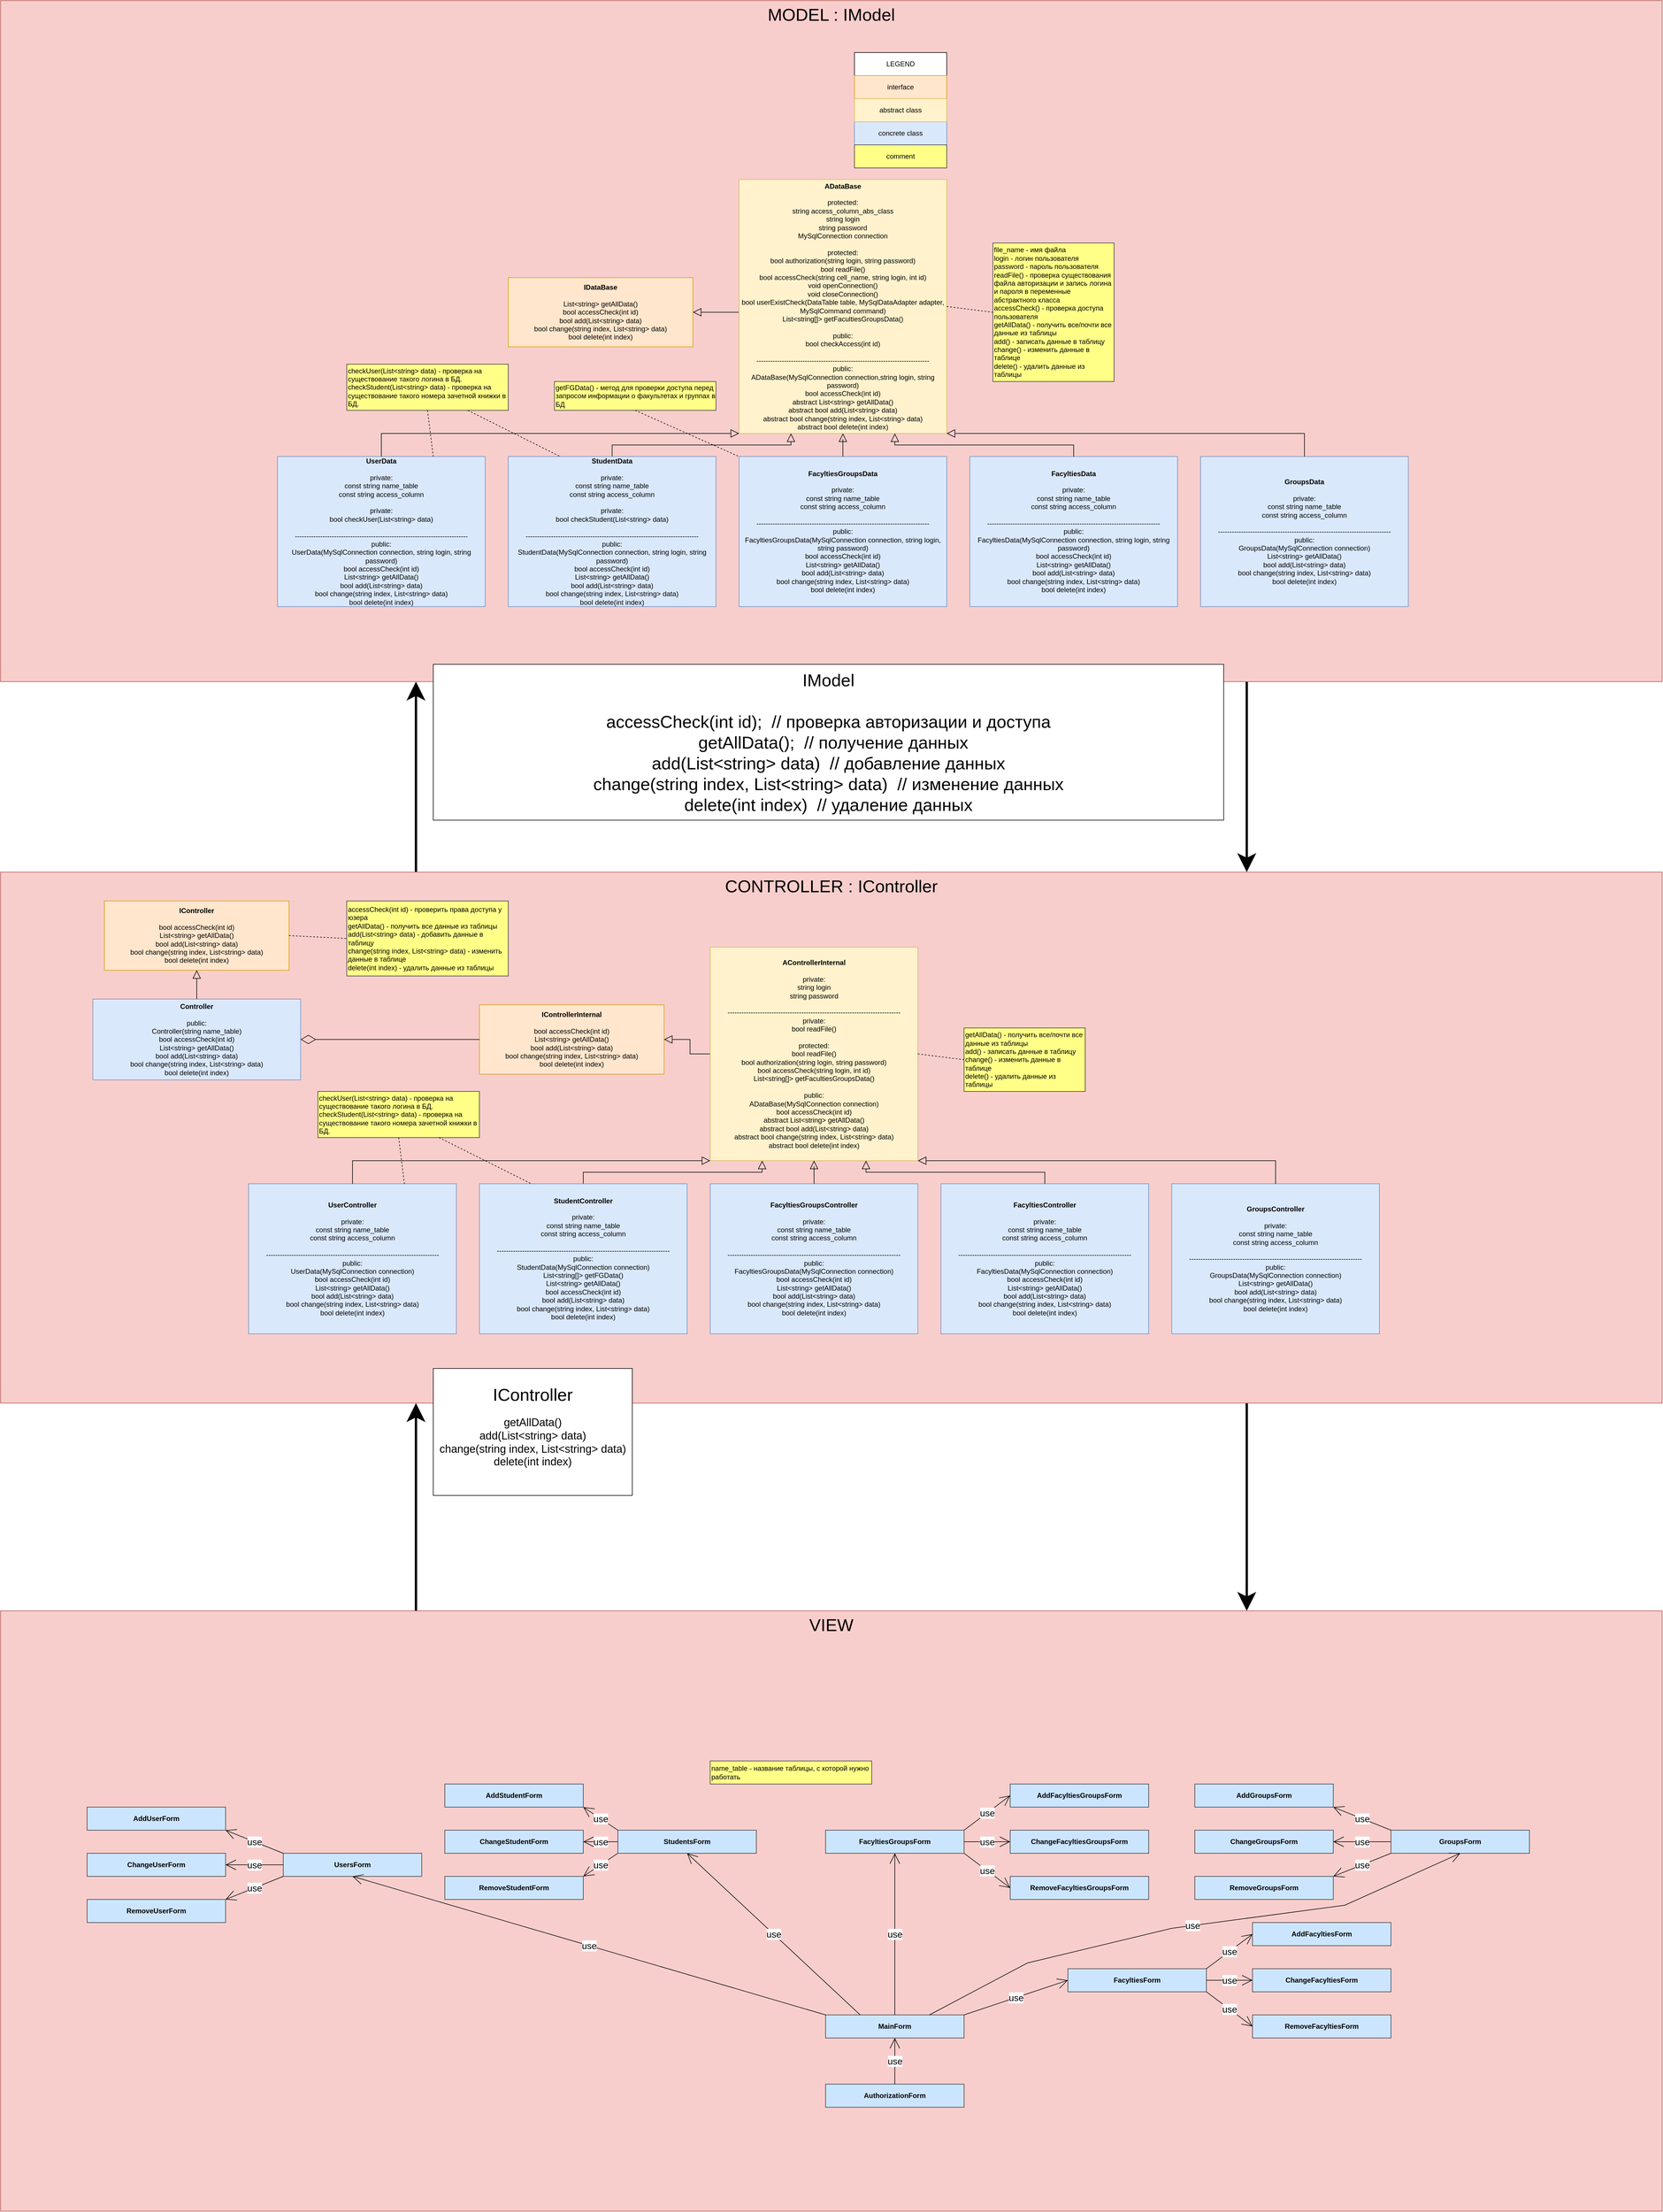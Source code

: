 <mxfile version="20.8.16" type="device"><diagram id="ocq9O8AzzAMIokA7cNoi" name="Страница 1"><mxGraphModel dx="2901" dy="2373" grid="1" gridSize="10" guides="1" tooltips="1" connect="1" arrows="1" fold="1" page="1" pageScale="1" pageWidth="827" pageHeight="1169" math="0" shadow="0"><root><mxCell id="0"/><mxCell id="1" parent="0"/><mxCell id="ER0At-6YWksPkvwWtmhH-6" style="edgeStyle=orthogonalEdgeStyle;rounded=0;orthogonalLoop=1;jettySize=auto;html=1;exitX=0.75;exitY=1;exitDx=0;exitDy=0;entryX=0.75;entryY=0;entryDx=0;entryDy=0;fontSize=30;strokeWidth=4;endSize=20;startSize=20;" parent="1" source="ER0At-6YWksPkvwWtmhH-3" target="ER0At-6YWksPkvwWtmhH-1" edge="1"><mxGeometry relative="1" as="geometry"/></mxCell><mxCell id="ER0At-6YWksPkvwWtmhH-7" value="" style="edgeStyle=orthogonalEdgeStyle;rounded=0;orthogonalLoop=1;jettySize=auto;html=1;exitX=0.25;exitY=0;exitDx=0;exitDy=0;entryX=0.25;entryY=1;entryDx=0;entryDy=0;fontSize=30;strokeWidth=4;endSize=20;startSize=20;" parent="1" source="ER0At-6YWksPkvwWtmhH-3" target="ER0At-6YWksPkvwWtmhH-2" edge="1"><mxGeometry relative="1" as="geometry"/></mxCell><mxCell id="ER0At-6YWksPkvwWtmhH-3" value="CONTROLLER : IController" style="rounded=0;whiteSpace=wrap;html=1;fillColor=#f8cecc;strokeColor=#b85450;align=center;verticalAlign=top;fontSize=30;" parent="1" vertex="1"><mxGeometry x="-680" y="1400" width="2880" height="920" as="geometry"/></mxCell><mxCell id="ER0At-6YWksPkvwWtmhH-10" style="edgeStyle=orthogonalEdgeStyle;rounded=0;orthogonalLoop=1;jettySize=auto;html=1;exitX=0.75;exitY=1;exitDx=0;exitDy=0;entryX=0.75;entryY=0;entryDx=0;entryDy=0;fontSize=30;strokeWidth=4;endSize=20;startSize=20;" parent="1" source="ER0At-6YWksPkvwWtmhH-2" target="ER0At-6YWksPkvwWtmhH-3" edge="1"><mxGeometry relative="1" as="geometry"/></mxCell><mxCell id="ER0At-6YWksPkvwWtmhH-2" value="MODEL : IModel" style="rounded=0;whiteSpace=wrap;html=1;fillColor=#f8cecc;strokeColor=#b85450;align=center;verticalAlign=top;fontSize=30;" parent="1" vertex="1"><mxGeometry x="-680" y="-110" width="2880" height="1180" as="geometry"/></mxCell><mxCell id="ER0At-6YWksPkvwWtmhH-5" style="edgeStyle=orthogonalEdgeStyle;rounded=0;orthogonalLoop=1;jettySize=auto;html=1;exitX=0.25;exitY=0;exitDx=0;exitDy=0;entryX=0.25;entryY=1;entryDx=0;entryDy=0;fontSize=30;strokeWidth=4;endSize=20;startSize=20;" parent="1" source="ER0At-6YWksPkvwWtmhH-1" target="ER0At-6YWksPkvwWtmhH-3" edge="1"><mxGeometry relative="1" as="geometry"/></mxCell><mxCell id="ER0At-6YWksPkvwWtmhH-1" value="VIEW" style="rounded=0;whiteSpace=wrap;html=1;fillColor=#f8cecc;strokeColor=#b85450;align=center;verticalAlign=top;fontSize=30;" parent="1" vertex="1"><mxGeometry x="-680" y="2680" width="2880" height="1040" as="geometry"/></mxCell><mxCell id="dLpiywQZlEZt39u8WM0D-4" value="concrete class" style="rounded=0;whiteSpace=wrap;html=1;fillColor=#dae8fc;strokeColor=#6c8ebf;" parent="1" vertex="1"><mxGeometry x="800" y="100" width="160" height="40" as="geometry"/></mxCell><mxCell id="dLpiywQZlEZt39u8WM0D-5" value="LEGEND" style="rounded=0;whiteSpace=wrap;html=1;" parent="1" vertex="1"><mxGeometry x="800" y="-20" width="160" height="40" as="geometry"/></mxCell><mxCell id="dLpiywQZlEZt39u8WM0D-6" value="comment" style="rounded=0;whiteSpace=wrap;html=1;fillColor=#ffff88;strokeColor=#36393d;" parent="1" vertex="1"><mxGeometry x="800" y="140" width="160" height="40" as="geometry"/></mxCell><mxCell id="dLpiywQZlEZt39u8WM0D-7" value="interface" style="rounded=0;whiteSpace=wrap;html=1;fillColor=#ffe6cc;strokeColor=#d79b00;" parent="1" vertex="1"><mxGeometry x="800" y="20" width="160" height="40" as="geometry"/></mxCell><mxCell id="dLpiywQZlEZt39u8WM0D-8" value="&lt;b&gt;IDataBase&lt;/b&gt;&lt;br&gt;&lt;br&gt;List&amp;lt;string&amp;gt; getAllData()&lt;br&gt;bool accessCheck(int id)&lt;br&gt;bool add(List&amp;lt;string&amp;gt; data)&lt;br style=&quot;border-color: var(--border-color);&quot;&gt;bool change(string index, List&amp;lt;string&amp;gt; data)&lt;br style=&quot;border-color: var(--border-color);&quot;&gt;bool delete(int index)" style="rounded=0;whiteSpace=wrap;html=1;fillColor=#ffe6cc;strokeColor=#d79b00;" parent="1" vertex="1"><mxGeometry x="200" y="370" width="320" height="120" as="geometry"/></mxCell><mxCell id="dLpiywQZlEZt39u8WM0D-9" value="&lt;b&gt;UserData&lt;/b&gt;&lt;br&gt;&lt;br&gt;private:&lt;br&gt;const string name_table&lt;br&gt;const string access_column&lt;br style=&quot;border-color: var(--border-color);&quot;&gt;&lt;br style=&quot;border-color: var(--border-color);&quot;&gt;private:&lt;br style=&quot;border-color: var(--border-color);&quot;&gt;bool checkUser(List&amp;lt;string&amp;gt; data)&lt;br&gt;&lt;br&gt;---------------------------------------------------------------------------&lt;br&gt;public:&lt;br&gt;UserData(MySqlConnection connection, string login, string password)&lt;br style=&quot;border-color: var(--border-color);&quot;&gt;bool accessCheck(int id)&lt;br style=&quot;border-color: var(--border-color);&quot;&gt;List&amp;lt;string&amp;gt; getAllData()&lt;br style=&quot;border-color: var(--border-color);&quot;&gt;bool add(List&amp;lt;string&amp;gt; data)&lt;br style=&quot;border-color: var(--border-color);&quot;&gt;bool change(string index, List&amp;lt;string&amp;gt; data)&lt;br style=&quot;border-color: var(--border-color);&quot;&gt;bool delete(int index)" style="rounded=0;whiteSpace=wrap;html=1;fillColor=#dae8fc;strokeColor=#6c8ebf;" parent="1" vertex="1"><mxGeometry x="-200" y="680" width="360" height="260" as="geometry"/></mxCell><mxCell id="dLpiywQZlEZt39u8WM0D-29" style="edgeStyle=orthogonalEdgeStyle;rounded=0;orthogonalLoop=1;jettySize=auto;html=1;entryX=1;entryY=0.5;entryDx=0;entryDy=0;strokeWidth=1;endArrow=block;endFill=0;endSize=12;" parent="1" source="dLpiywQZlEZt39u8WM0D-16" target="dLpiywQZlEZt39u8WM0D-8" edge="1"><mxGeometry relative="1" as="geometry"><Array as="points"><mxPoint x="590" y="430"/><mxPoint x="590" y="430"/></Array></mxGeometry></mxCell><mxCell id="dLpiywQZlEZt39u8WM0D-16" value="&lt;b&gt;ADataBase&lt;/b&gt;&lt;br style=&quot;border-color: var(--border-color);&quot;&gt;&lt;br style=&quot;border-color: var(--border-color);&quot;&gt;protected:&lt;br style=&quot;border-color: var(--border-color);&quot;&gt;string access_column_abs_class&lt;br style=&quot;border-color: var(--border-color);&quot;&gt;string login&lt;br style=&quot;border-color: var(--border-color);&quot;&gt;string password&lt;br style=&quot;border-color: var(--border-color);&quot;&gt;MySqlConnection connection&lt;br style=&quot;border-color: var(--border-color);&quot;&gt;&lt;br style=&quot;border-color: var(--border-color);&quot;&gt;protected:&lt;br style=&quot;border-color: var(--border-color);&quot;&gt;bool authorization(string login, string password)&lt;br style=&quot;border-color: var(--border-color);&quot;&gt;bool readFile()&lt;br style=&quot;border-color: var(--border-color);&quot;&gt;bool accessCheck(string cell_name, string login, int id)&lt;br style=&quot;border-color: var(--border-color);&quot;&gt;void openConnection()&lt;br style=&quot;border-color: var(--border-color);&quot;&gt;void closeConnection()&lt;br style=&quot;border-color: var(--border-color);&quot;&gt;bool userExistCheck(DataTable table, MySqlDataAdapter adapter, MySqlCommand command)&lt;br style=&quot;border-color: var(--border-color);&quot;&gt;List&amp;lt;string[]&amp;gt; getFacultiesGroupsData()&lt;br&gt;&lt;br&gt;public:&lt;br style=&quot;border-color: var(--border-color);&quot;&gt;bool checkAccess(int id)&lt;br&gt;&lt;br&gt;---------------------------------------------------------------------------&lt;br&gt;public:&lt;br&gt;ADataBase(MySqlConnection connection,string login, string password)&lt;br style=&quot;border-color: var(--border-color);&quot;&gt;bool accessCheck(int id)&lt;br style=&quot;border-color: var(--border-color);&quot;&gt;abstract List&amp;lt;string&amp;gt; getAllData()&lt;br&gt;abstract&amp;nbsp;bool add(List&amp;lt;string&amp;gt; data)&lt;br style=&quot;border-color: var(--border-color);&quot;&gt;abstract&amp;nbsp;bool change(string index, List&amp;lt;string&amp;gt; data)&lt;br style=&quot;border-color: var(--border-color);&quot;&gt;abstract&amp;nbsp;bool delete(int index)" style="rounded=0;whiteSpace=wrap;html=1;fillColor=#fff2cc;strokeColor=#d6b656;" parent="1" vertex="1"><mxGeometry x="600" y="200" width="360" height="440" as="geometry"/></mxCell><mxCell id="dLpiywQZlEZt39u8WM0D-23" style="edgeStyle=orthogonalEdgeStyle;rounded=0;orthogonalLoop=1;jettySize=auto;html=1;entryX=0.25;entryY=1;entryDx=0;entryDy=0;strokeWidth=1;endArrow=block;endFill=0;endSize=12;" parent="1" source="dLpiywQZlEZt39u8WM0D-18" target="dLpiywQZlEZt39u8WM0D-16" edge="1"><mxGeometry relative="1" as="geometry"><Array as="points"><mxPoint x="380" y="660"/><mxPoint x="690" y="660"/></Array></mxGeometry></mxCell><mxCell id="dLpiywQZlEZt39u8WM0D-18" value="&lt;b&gt;StudentData&lt;/b&gt;&lt;br&gt;&lt;br&gt;private:&lt;br&gt;const&amp;nbsp;string name_table&lt;br&gt;const string access_column&lt;br style=&quot;border-color: var(--border-color);&quot;&gt;&lt;br style=&quot;border-color: var(--border-color);&quot;&gt;private:&lt;br style=&quot;border-color: var(--border-color);&quot;&gt;bool checkStudent(List&amp;lt;string&amp;gt; data)&lt;br&gt;&lt;br&gt;---------------------------------------------------------------------------&lt;br&gt;public:&lt;br&gt;StudentData(MySqlConnection connection, string login, string password)&lt;br style=&quot;border-color: var(--border-color);&quot;&gt;bool accessCheck(int id)&lt;br style=&quot;border-color: var(--border-color);&quot;&gt;List&amp;lt;string&amp;gt; getAllData()&lt;br style=&quot;border-color: var(--border-color);&quot;&gt;bool add(List&amp;lt;string&amp;gt; data)&lt;br style=&quot;border-color: var(--border-color);&quot;&gt;bool change(string index, List&amp;lt;string&amp;gt; data)&lt;br style=&quot;border-color: var(--border-color);&quot;&gt;bool delete(int index)" style="rounded=0;whiteSpace=wrap;html=1;fillColor=#dae8fc;strokeColor=#6c8ebf;" parent="1" vertex="1"><mxGeometry x="200" y="680" width="360" height="260" as="geometry"/></mxCell><mxCell id="dLpiywQZlEZt39u8WM0D-22" value="abstract class" style="rounded=0;whiteSpace=wrap;html=1;fillColor=#fff2cc;strokeColor=#d6b656;" parent="1" vertex="1"><mxGeometry x="800" y="60" width="160" height="40" as="geometry"/></mxCell><mxCell id="dLpiywQZlEZt39u8WM0D-24" value="&lt;b&gt;FacyltiesGroupsData&lt;/b&gt;&lt;br&gt;&lt;br&gt;private:&lt;br&gt;const&amp;nbsp;string name_table&lt;br&gt;const string access_column&lt;br&gt;&lt;br&gt;---------------------------------------------------------------------------&lt;br&gt;public:&lt;br&gt;&lt;span style=&quot;border-color: var(--border-color);&quot;&gt;FacyltiesGroups&lt;/span&gt;Data(MySqlConnection connection, string login, string password)&lt;br style=&quot;border-color: var(--border-color);&quot;&gt;bool accessCheck(int id)&lt;br style=&quot;border-color: var(--border-color);&quot;&gt;List&amp;lt;string&amp;gt; getAllData()&lt;br style=&quot;border-color: var(--border-color);&quot;&gt;bool add(List&amp;lt;string&amp;gt; data)&lt;br style=&quot;border-color: var(--border-color);&quot;&gt;bool change(string index, List&amp;lt;string&amp;gt; data)&lt;br style=&quot;border-color: var(--border-color);&quot;&gt;bool delete(int index)" style="rounded=0;whiteSpace=wrap;html=1;fillColor=#dae8fc;strokeColor=#6c8ebf;" parent="1" vertex="1"><mxGeometry x="600" y="680" width="360" height="260" as="geometry"/></mxCell><mxCell id="dLpiywQZlEZt39u8WM0D-34" value="file_name - имя файла&lt;br&gt;login - логин пользователя&lt;br&gt;password - пароль пользователя&lt;br&gt;readFile() - проверка существования файла авторизации и запись логина и пароля в переменные абстрактного класса&lt;br&gt;accessCheck() - проверка доступа пользователя&lt;br&gt;getAllData() - получить все/почти все данные из таблицы&lt;br&gt;add() - записать данные в таблицу&lt;br&gt;change() - изменить данные в таблице&lt;br&gt;delete() - удалить данные из таблицы" style="rounded=0;whiteSpace=wrap;html=1;fillColor=#ffff88;strokeColor=#36393d;align=left;" parent="1" vertex="1"><mxGeometry x="1040" y="310" width="210" height="240" as="geometry"/></mxCell><mxCell id="dLpiywQZlEZt39u8WM0D-38" value="" style="endArrow=none;dashed=1;html=1;rounded=0;strokeWidth=1;endSize=12;entryX=0;entryY=0.5;entryDx=0;entryDy=0;exitX=1;exitY=0.5;exitDx=0;exitDy=0;" parent="1" source="dLpiywQZlEZt39u8WM0D-16" target="dLpiywQZlEZt39u8WM0D-34" edge="1"><mxGeometry width="50" height="50" relative="1" as="geometry"><mxPoint x="690" y="340" as="sourcePoint"/><mxPoint x="740" y="290" as="targetPoint"/></mxGeometry></mxCell><mxCell id="dLpiywQZlEZt39u8WM0D-39" value="&lt;span style=&quot;text-align: center;&quot;&gt;name_table - название таблицы, с которой нужно работать&lt;/span&gt;" style="rounded=0;whiteSpace=wrap;html=1;fillColor=#ffff88;strokeColor=#36393d;align=left;" parent="1" vertex="1"><mxGeometry x="550" y="2940" width="280" height="40" as="geometry"/></mxCell><mxCell id="dLpiywQZlEZt39u8WM0D-43" value="&lt;b&gt;AuthorizationForm&lt;/b&gt;" style="rounded=0;whiteSpace=wrap;html=1;fillColor=#cce5ff;strokeColor=#36393d;" parent="1" vertex="1"><mxGeometry x="750" y="3500" width="240" height="40" as="geometry"/></mxCell><mxCell id="dLpiywQZlEZt39u8WM0D-44" value="&lt;b&gt;StudentsForm&lt;/b&gt;" style="rounded=0;whiteSpace=wrap;html=1;fillColor=#cce5ff;strokeColor=#36393d;" parent="1" vertex="1"><mxGeometry x="390" y="3060" width="240" height="40" as="geometry"/></mxCell><mxCell id="dLpiywQZlEZt39u8WM0D-45" value="&lt;b&gt;AddStudentForm&lt;/b&gt;" style="rounded=0;whiteSpace=wrap;html=1;fillColor=#cce5ff;strokeColor=#36393d;" parent="1" vertex="1"><mxGeometry x="90" y="2980" width="240" height="40" as="geometry"/></mxCell><mxCell id="dLpiywQZlEZt39u8WM0D-46" value="&lt;b&gt;ChangeStudentForm&lt;/b&gt;" style="rounded=0;whiteSpace=wrap;html=1;fillColor=#cce5ff;strokeColor=#36393d;" parent="1" vertex="1"><mxGeometry x="90" y="3060" width="240" height="40" as="geometry"/></mxCell><mxCell id="dLpiywQZlEZt39u8WM0D-47" value="&lt;b&gt;RemoveStudentForm&lt;/b&gt;" style="rounded=0;whiteSpace=wrap;html=1;fillColor=#cce5ff;strokeColor=#36393d;" parent="1" vertex="1"><mxGeometry x="90" y="3140" width="240" height="40" as="geometry"/></mxCell><mxCell id="dLpiywQZlEZt39u8WM0D-56" value="&lt;b&gt;AddUserForm&lt;/b&gt;" style="rounded=0;whiteSpace=wrap;html=1;fillColor=#cce5ff;strokeColor=#36393d;" parent="1" vertex="1"><mxGeometry x="-530" y="3020" width="240" height="40" as="geometry"/></mxCell><mxCell id="dLpiywQZlEZt39u8WM0D-57" value="&lt;b&gt;ChangeUserForm&lt;/b&gt;" style="rounded=0;whiteSpace=wrap;html=1;fillColor=#cce5ff;strokeColor=#36393d;" parent="1" vertex="1"><mxGeometry x="-530" y="3100" width="240" height="40" as="geometry"/></mxCell><mxCell id="dLpiywQZlEZt39u8WM0D-58" value="&lt;b&gt;RemoveUserForm&lt;/b&gt;" style="rounded=0;whiteSpace=wrap;html=1;fillColor=#cce5ff;strokeColor=#36393d;" parent="1" vertex="1"><mxGeometry x="-530" y="3180" width="240" height="40" as="geometry"/></mxCell><mxCell id="dLpiywQZlEZt39u8WM0D-63" value="&lt;b&gt;AddFacyltiesGroupsForm&lt;/b&gt;" style="rounded=0;whiteSpace=wrap;html=1;fillColor=#cce5ff;strokeColor=#36393d;" parent="1" vertex="1"><mxGeometry x="1070" y="2980" width="240" height="40" as="geometry"/></mxCell><mxCell id="dLpiywQZlEZt39u8WM0D-64" value="&lt;b&gt;Change&lt;/b&gt;&lt;b style=&quot;border-color: var(--border-color);&quot;&gt;FacyltiesGroups&lt;/b&gt;&lt;b&gt;Form&lt;/b&gt;" style="rounded=0;whiteSpace=wrap;html=1;fillColor=#cce5ff;strokeColor=#36393d;" parent="1" vertex="1"><mxGeometry x="1070" y="3060" width="240" height="40" as="geometry"/></mxCell><mxCell id="dLpiywQZlEZt39u8WM0D-65" value="&lt;b&gt;Remove&lt;/b&gt;&lt;b style=&quot;border-color: var(--border-color);&quot;&gt;FacyltiesGroups&lt;/b&gt;&lt;b&gt;Form&lt;/b&gt;" style="rounded=0;whiteSpace=wrap;html=1;fillColor=#cce5ff;strokeColor=#36393d;" parent="1" vertex="1"><mxGeometry x="1070" y="3140" width="240" height="40" as="geometry"/></mxCell><mxCell id="Pfg1LIZ_p-JK7DMf9TVl-15" value="use" style="endArrow=open;endSize=16;endFill=0;html=1;rounded=0;exitX=0.5;exitY=0;exitDx=0;exitDy=0;entryX=0.5;entryY=1;entryDx=0;entryDy=0;fontSize=16;" parent="1" source="dLpiywQZlEZt39u8WM0D-43" target="rGvCEnaaATVUjTItlmBt-1" edge="1"><mxGeometry width="160" relative="1" as="geometry"><mxPoint x="190" y="2790" as="sourcePoint"/><mxPoint x="350" y="2790" as="targetPoint"/></mxGeometry></mxCell><mxCell id="Pfg1LIZ_p-JK7DMf9TVl-22" value="use" style="endArrow=open;endSize=16;endFill=0;html=1;rounded=0;entryX=1;entryY=0.5;entryDx=0;entryDy=0;fontSize=16;exitX=0;exitY=0.5;exitDx=0;exitDy=0;" parent="1" source="dLpiywQZlEZt39u8WM0D-44" target="dLpiywQZlEZt39u8WM0D-46" edge="1"><mxGeometry width="160" relative="1" as="geometry"><mxPoint x="350" y="3060" as="sourcePoint"/><mxPoint x="230" y="2810" as="targetPoint"/></mxGeometry></mxCell><mxCell id="Pfg1LIZ_p-JK7DMf9TVl-24" value="use" style="endArrow=open;endSize=16;endFill=0;html=1;rounded=0;entryX=1;entryY=0;entryDx=0;entryDy=0;fontSize=16;exitX=0;exitY=1;exitDx=0;exitDy=0;" parent="1" source="dLpiywQZlEZt39u8WM0D-44" target="dLpiywQZlEZt39u8WM0D-47" edge="1"><mxGeometry width="160" relative="1" as="geometry"><mxPoint x="400" y="3140" as="sourcePoint"/><mxPoint x="700" y="2790" as="targetPoint"/></mxGeometry></mxCell><mxCell id="4uRdyTs5se6w1f8D1EsU-1" value="&lt;b&gt;UsersForm&lt;/b&gt;" style="rounded=0;whiteSpace=wrap;html=1;fillColor=#cce5ff;strokeColor=#36393d;" parent="1" vertex="1"><mxGeometry x="-190" y="3100" width="240" height="40" as="geometry"/></mxCell><mxCell id="rGvCEnaaATVUjTItlmBt-1" value="&lt;b&gt;MainForm&lt;/b&gt;" style="rounded=0;whiteSpace=wrap;html=1;fillColor=#cce5ff;strokeColor=#36393d;" parent="1" vertex="1"><mxGeometry x="750" y="3380" width="240" height="40" as="geometry"/></mxCell><mxCell id="rGvCEnaaATVUjTItlmBt-2" value="use" style="endArrow=open;endSize=16;endFill=0;html=1;rounded=0;fontSize=16;entryX=1;entryY=1;entryDx=0;entryDy=0;exitX=0;exitY=0;exitDx=0;exitDy=0;" parent="1" source="dLpiywQZlEZt39u8WM0D-44" target="dLpiywQZlEZt39u8WM0D-45" edge="1"><mxGeometry width="160" relative="1" as="geometry"><mxPoint x="420" y="2990" as="sourcePoint"/><mxPoint x="340" y="2810" as="targetPoint"/></mxGeometry></mxCell><mxCell id="rGvCEnaaATVUjTItlmBt-3" value="use" style="endArrow=open;endSize=16;endFill=0;html=1;rounded=0;exitX=0.25;exitY=0;exitDx=0;exitDy=0;entryX=0.5;entryY=1;entryDx=0;entryDy=0;fontSize=16;" parent="1" source="rGvCEnaaATVUjTItlmBt-1" target="dLpiywQZlEZt39u8WM0D-44" edge="1"><mxGeometry width="160" relative="1" as="geometry"><mxPoint x="820" y="3230" as="sourcePoint"/><mxPoint x="820" y="3110" as="targetPoint"/><mxPoint as="offset"/></mxGeometry></mxCell><mxCell id="rGvCEnaaATVUjTItlmBt-8" value="&lt;b&gt;FacyltiesGroupsForm&lt;/b&gt;" style="rounded=0;whiteSpace=wrap;html=1;fillColor=#cce5ff;strokeColor=#36393d;" parent="1" vertex="1"><mxGeometry x="750" y="3060" width="240" height="40" as="geometry"/></mxCell><mxCell id="rGvCEnaaATVUjTItlmBt-9" value="use" style="endArrow=open;endSize=16;endFill=0;html=1;rounded=0;exitX=1;exitY=1;exitDx=0;exitDy=0;fontSize=16;entryX=0;entryY=0.5;entryDx=0;entryDy=0;" parent="1" source="rGvCEnaaATVUjTItlmBt-8" target="dLpiywQZlEZt39u8WM0D-65" edge="1"><mxGeometry width="160" relative="1" as="geometry"><mxPoint x="780" y="3150" as="sourcePoint"/><mxPoint x="1040" y="3110" as="targetPoint"/></mxGeometry></mxCell><mxCell id="rGvCEnaaATVUjTItlmBt-10" value="use" style="endArrow=open;endSize=16;endFill=0;html=1;rounded=0;exitX=1;exitY=0.5;exitDx=0;exitDy=0;fontSize=16;entryX=0;entryY=0.5;entryDx=0;entryDy=0;" parent="1" source="rGvCEnaaATVUjTItlmBt-8" target="dLpiywQZlEZt39u8WM0D-64" edge="1"><mxGeometry width="160" relative="1" as="geometry"><mxPoint x="790" y="3160" as="sourcePoint"/><mxPoint x="1030" y="3050" as="targetPoint"/></mxGeometry></mxCell><mxCell id="rGvCEnaaATVUjTItlmBt-11" value="use" style="endArrow=open;endSize=16;endFill=0;html=1;rounded=0;exitX=1;exitY=0;exitDx=0;exitDy=0;fontSize=16;entryX=0;entryY=0.5;entryDx=0;entryDy=0;" parent="1" source="rGvCEnaaATVUjTItlmBt-8" target="dLpiywQZlEZt39u8WM0D-63" edge="1"><mxGeometry width="160" relative="1" as="geometry"><mxPoint x="800" y="3170" as="sourcePoint"/><mxPoint x="980" y="3000" as="targetPoint"/></mxGeometry></mxCell><mxCell id="rGvCEnaaATVUjTItlmBt-14" value="use" style="endArrow=open;endSize=16;endFill=0;html=1;rounded=0;exitX=0;exitY=0;exitDx=0;exitDy=0;entryX=0.5;entryY=1;entryDx=0;entryDy=0;fontSize=16;" parent="1" source="rGvCEnaaATVUjTItlmBt-1" target="4uRdyTs5se6w1f8D1EsU-1" edge="1"><mxGeometry width="160" relative="1" as="geometry"><mxPoint x="880" y="3390" as="sourcePoint"/><mxPoint x="880" y="3110" as="targetPoint"/></mxGeometry></mxCell><mxCell id="rGvCEnaaATVUjTItlmBt-15" value="use" style="endArrow=open;endSize=16;endFill=0;html=1;rounded=0;fontSize=16;entryX=1;entryY=1;entryDx=0;entryDy=0;exitX=0;exitY=0;exitDx=0;exitDy=0;" parent="1" source="4uRdyTs5se6w1f8D1EsU-1" target="dLpiywQZlEZt39u8WM0D-56" edge="1"><mxGeometry width="160" relative="1" as="geometry"><mxPoint x="-220" y="3040" as="sourcePoint"/><mxPoint x="100" y="2810" as="targetPoint"/></mxGeometry></mxCell><mxCell id="rGvCEnaaATVUjTItlmBt-16" value="use" style="endArrow=open;endSize=16;endFill=0;html=1;rounded=0;fontSize=16;entryX=1;entryY=0.5;entryDx=0;entryDy=0;exitX=0;exitY=0.5;exitDx=0;exitDy=0;" parent="1" source="4uRdyTs5se6w1f8D1EsU-1" target="dLpiywQZlEZt39u8WM0D-57" edge="1"><mxGeometry width="160" relative="1" as="geometry"><mxPoint x="-250" y="3100" as="sourcePoint"/><mxPoint x="110" y="2820" as="targetPoint"/></mxGeometry></mxCell><mxCell id="rGvCEnaaATVUjTItlmBt-17" value="use" style="endArrow=open;endSize=16;endFill=0;html=1;rounded=0;fontSize=16;entryX=1;entryY=0;entryDx=0;entryDy=0;exitX=0;exitY=1;exitDx=0;exitDy=0;" parent="1" source="4uRdyTs5se6w1f8D1EsU-1" target="dLpiywQZlEZt39u8WM0D-58" edge="1"><mxGeometry width="160" relative="1" as="geometry"><mxPoint x="-200" y="3180" as="sourcePoint"/><mxPoint x="120" y="2830" as="targetPoint"/></mxGeometry></mxCell><mxCell id="osTgi7u16QbhaeQsvBvb-1" value="&lt;b&gt;FacyltiesData&lt;/b&gt;&lt;br&gt;&lt;br&gt;private:&lt;br&gt;const&amp;nbsp;string name_table&lt;br&gt;const string access_column&lt;br&gt;&lt;br&gt;---------------------------------------------------------------------------&lt;br&gt;public:&lt;br&gt;&lt;span style=&quot;border-color: var(--border-color);&quot;&gt;Facylties&lt;/span&gt;Data(MySqlConnection connection, string login, string password)&lt;br style=&quot;border-color: var(--border-color);&quot;&gt;bool accessCheck(int id)&lt;br style=&quot;border-color: var(--border-color);&quot;&gt;List&amp;lt;string&amp;gt; getAllData()&lt;br style=&quot;border-color: var(--border-color);&quot;&gt;bool add(List&amp;lt;string&amp;gt; data)&lt;br style=&quot;border-color: var(--border-color);&quot;&gt;bool change(string index, List&amp;lt;string&amp;gt; data)&lt;br style=&quot;border-color: var(--border-color);&quot;&gt;bool delete(int index)" style="rounded=0;whiteSpace=wrap;html=1;fillColor=#dae8fc;strokeColor=#6c8ebf;" parent="1" vertex="1"><mxGeometry x="1000" y="680" width="360" height="260" as="geometry"/></mxCell><mxCell id="osTgi7u16QbhaeQsvBvb-2" value="&lt;b&gt;GroupsData&lt;/b&gt;&lt;br&gt;&lt;br&gt;private:&lt;br&gt;const&amp;nbsp;string name_table&lt;br&gt;const string access_column&lt;br&gt;&lt;br&gt;---------------------------------------------------------------------------&lt;br&gt;public:&lt;br&gt;&lt;span style=&quot;border-color: var(--border-color);&quot;&gt;Groups&lt;/span&gt;Data(MySqlConnection connection)&lt;br&gt;List&amp;lt;string&amp;gt; getAllData()&lt;br style=&quot;border-color: var(--border-color);&quot;&gt;bool add(List&amp;lt;string&amp;gt; data)&lt;br style=&quot;border-color: var(--border-color);&quot;&gt;bool change(string index, List&amp;lt;string&amp;gt; data)&lt;br style=&quot;border-color: var(--border-color);&quot;&gt;bool delete(int index)" style="rounded=0;whiteSpace=wrap;html=1;fillColor=#dae8fc;strokeColor=#6c8ebf;" parent="1" vertex="1"><mxGeometry x="1400" y="680" width="360" height="260" as="geometry"/></mxCell><mxCell id="osTgi7u16QbhaeQsvBvb-4" style="edgeStyle=orthogonalEdgeStyle;rounded=0;orthogonalLoop=1;jettySize=auto;html=1;strokeWidth=1;endArrow=block;endFill=0;endSize=12;exitX=0.5;exitY=0;exitDx=0;exitDy=0;entryX=0;entryY=1;entryDx=0;entryDy=0;" parent="1" source="dLpiywQZlEZt39u8WM0D-9" target="dLpiywQZlEZt39u8WM0D-16" edge="1"><mxGeometry relative="1" as="geometry"><mxPoint y="640" as="sourcePoint"/><mxPoint x="700" y="670" as="targetPoint"/><Array as="points"><mxPoint x="-20" y="640"/></Array></mxGeometry></mxCell><mxCell id="osTgi7u16QbhaeQsvBvb-7" style="edgeStyle=orthogonalEdgeStyle;rounded=0;orthogonalLoop=1;jettySize=auto;html=1;entryX=0.5;entryY=1;entryDx=0;entryDy=0;strokeWidth=1;endArrow=block;endFill=0;endSize=12;exitX=0.5;exitY=0;exitDx=0;exitDy=0;" parent="1" source="dLpiywQZlEZt39u8WM0D-24" target="dLpiywQZlEZt39u8WM0D-16" edge="1"><mxGeometry relative="1" as="geometry"><Array as="points"><mxPoint x="780" y="650"/><mxPoint x="780" y="650"/></Array><mxPoint x="823.88" y="669.6" as="sourcePoint"/><mxPoint x="920.0" y="630.0" as="targetPoint"/></mxGeometry></mxCell><mxCell id="osTgi7u16QbhaeQsvBvb-9" value="use" style="endArrow=open;endSize=16;endFill=0;html=1;rounded=0;exitX=0.5;exitY=0;exitDx=0;exitDy=0;entryX=0.5;entryY=1;entryDx=0;entryDy=0;fontSize=16;" parent="1" source="rGvCEnaaATVUjTItlmBt-1" target="rGvCEnaaATVUjTItlmBt-8" edge="1"><mxGeometry width="160" relative="1" as="geometry"><mxPoint x="1150" y="3410" as="sourcePoint"/><mxPoint x="910" y="3090" as="targetPoint"/><mxPoint as="offset"/></mxGeometry></mxCell><mxCell id="osTgi7u16QbhaeQsvBvb-12" value="&lt;b&gt;AddFacyltiesForm&lt;/b&gt;" style="rounded=0;whiteSpace=wrap;html=1;fillColor=#cce5ff;strokeColor=#36393d;" parent="1" vertex="1"><mxGeometry x="1490" y="3220" width="240" height="40" as="geometry"/></mxCell><mxCell id="osTgi7u16QbhaeQsvBvb-13" value="&lt;b&gt;Change&lt;/b&gt;&lt;b style=&quot;border-color: var(--border-color);&quot;&gt;Facylties&lt;/b&gt;&lt;b&gt;Form&lt;/b&gt;" style="rounded=0;whiteSpace=wrap;html=1;fillColor=#cce5ff;strokeColor=#36393d;" parent="1" vertex="1"><mxGeometry x="1490" y="3300" width="240" height="40" as="geometry"/></mxCell><mxCell id="osTgi7u16QbhaeQsvBvb-14" value="&lt;b&gt;Remove&lt;/b&gt;&lt;b style=&quot;border-color: var(--border-color);&quot;&gt;Facylties&lt;/b&gt;&lt;b&gt;Form&lt;/b&gt;" style="rounded=0;whiteSpace=wrap;html=1;fillColor=#cce5ff;strokeColor=#36393d;" parent="1" vertex="1"><mxGeometry x="1490" y="3380" width="240" height="40" as="geometry"/></mxCell><mxCell id="osTgi7u16QbhaeQsvBvb-15" value="&lt;b&gt;FacyltiesForm&lt;/b&gt;" style="rounded=0;whiteSpace=wrap;html=1;fillColor=#cce5ff;strokeColor=#36393d;" parent="1" vertex="1"><mxGeometry x="1170" y="3300" width="240" height="40" as="geometry"/></mxCell><mxCell id="osTgi7u16QbhaeQsvBvb-16" value="use" style="endArrow=open;endSize=16;endFill=0;html=1;rounded=0;exitX=1;exitY=1;exitDx=0;exitDy=0;fontSize=16;entryX=0;entryY=0.5;entryDx=0;entryDy=0;" parent="1" source="osTgi7u16QbhaeQsvBvb-15" target="osTgi7u16QbhaeQsvBvb-14" edge="1"><mxGeometry width="160" relative="1" as="geometry"><mxPoint x="1200" y="3390" as="sourcePoint"/><mxPoint x="1390" y="3380" as="targetPoint"/></mxGeometry></mxCell><mxCell id="osTgi7u16QbhaeQsvBvb-17" value="use" style="endArrow=open;endSize=16;endFill=0;html=1;rounded=0;exitX=1;exitY=0.5;exitDx=0;exitDy=0;fontSize=16;entryX=0;entryY=0.5;entryDx=0;entryDy=0;" parent="1" source="osTgi7u16QbhaeQsvBvb-15" target="osTgi7u16QbhaeQsvBvb-13" edge="1"><mxGeometry width="160" relative="1" as="geometry"><mxPoint x="1210" y="3400" as="sourcePoint"/><mxPoint x="1460" y="3280" as="targetPoint"/></mxGeometry></mxCell><mxCell id="osTgi7u16QbhaeQsvBvb-18" value="use" style="endArrow=open;endSize=16;endFill=0;html=1;rounded=0;exitX=1;exitY=0;exitDx=0;exitDy=0;fontSize=16;entryX=0;entryY=0.5;entryDx=0;entryDy=0;" parent="1" source="osTgi7u16QbhaeQsvBvb-15" target="osTgi7u16QbhaeQsvBvb-12" edge="1"><mxGeometry width="160" relative="1" as="geometry"><mxPoint x="1220" y="3410" as="sourcePoint"/><mxPoint x="1390" y="3270" as="targetPoint"/></mxGeometry></mxCell><mxCell id="osTgi7u16QbhaeQsvBvb-19" value="use" style="endArrow=open;endSize=16;endFill=0;html=1;rounded=0;exitX=1;exitY=0;exitDx=0;exitDy=0;entryX=0;entryY=0.5;entryDx=0;entryDy=0;fontSize=16;" parent="1" source="rGvCEnaaATVUjTItlmBt-1" target="osTgi7u16QbhaeQsvBvb-15" edge="1"><mxGeometry width="160" relative="1" as="geometry"><mxPoint x="940" y="3390" as="sourcePoint"/><mxPoint x="880" y="3110" as="targetPoint"/><mxPoint as="offset"/></mxGeometry></mxCell><mxCell id="osTgi7u16QbhaeQsvBvb-22" value="&lt;b&gt;AddGroupsForm&lt;/b&gt;" style="rounded=0;whiteSpace=wrap;html=1;fillColor=#cce5ff;strokeColor=#36393d;" parent="1" vertex="1"><mxGeometry x="1390" y="2980" width="240" height="40" as="geometry"/></mxCell><mxCell id="osTgi7u16QbhaeQsvBvb-23" value="&lt;b&gt;Change&lt;/b&gt;&lt;b style=&quot;border-color: var(--border-color);&quot;&gt;Groups&lt;/b&gt;&lt;b&gt;Form&lt;/b&gt;" style="rounded=0;whiteSpace=wrap;html=1;fillColor=#cce5ff;strokeColor=#36393d;" parent="1" vertex="1"><mxGeometry x="1390" y="3060" width="240" height="40" as="geometry"/></mxCell><mxCell id="osTgi7u16QbhaeQsvBvb-24" value="&lt;b&gt;Remove&lt;/b&gt;&lt;b style=&quot;border-color: var(--border-color);&quot;&gt;Groups&lt;/b&gt;&lt;b&gt;Form&lt;/b&gt;" style="rounded=0;whiteSpace=wrap;html=1;fillColor=#cce5ff;strokeColor=#36393d;" parent="1" vertex="1"><mxGeometry x="1390" y="3140" width="240" height="40" as="geometry"/></mxCell><mxCell id="osTgi7u16QbhaeQsvBvb-25" value="&lt;b style=&quot;border-color: var(--border-color);&quot;&gt;GroupsForm&lt;/b&gt;" style="rounded=0;whiteSpace=wrap;html=1;fillColor=#cce5ff;strokeColor=#36393d;" parent="1" vertex="1"><mxGeometry x="1730" y="3060" width="240" height="40" as="geometry"/></mxCell><mxCell id="osTgi7u16QbhaeQsvBvb-26" value="use" style="endArrow=open;endSize=16;endFill=0;html=1;rounded=0;fontSize=16;entryX=1;entryY=1;entryDx=0;entryDy=0;exitX=0;exitY=0;exitDx=0;exitDy=0;" parent="1" source="osTgi7u16QbhaeQsvBvb-25" target="osTgi7u16QbhaeQsvBvb-22" edge="1"><mxGeometry x="0.003" width="160" relative="1" as="geometry"><mxPoint x="1680" y="3000" as="sourcePoint"/><mxPoint x="2020" y="2770" as="targetPoint"/><mxPoint as="offset"/></mxGeometry></mxCell><mxCell id="osTgi7u16QbhaeQsvBvb-27" value="use" style="endArrow=open;endSize=16;endFill=0;html=1;rounded=0;fontSize=16;entryX=1;entryY=0.5;entryDx=0;entryDy=0;exitX=0;exitY=0.5;exitDx=0;exitDy=0;" parent="1" source="osTgi7u16QbhaeQsvBvb-25" target="osTgi7u16QbhaeQsvBvb-23" edge="1"><mxGeometry width="160" relative="1" as="geometry"><mxPoint x="1650" y="3050" as="sourcePoint"/><mxPoint x="2030" y="2780" as="targetPoint"/></mxGeometry></mxCell><mxCell id="osTgi7u16QbhaeQsvBvb-28" value="use" style="endArrow=open;endSize=16;endFill=0;html=1;rounded=0;fontSize=16;entryX=1;entryY=0;entryDx=0;entryDy=0;exitX=0;exitY=1;exitDx=0;exitDy=0;" parent="1" source="osTgi7u16QbhaeQsvBvb-25" target="osTgi7u16QbhaeQsvBvb-24" edge="1"><mxGeometry width="160" relative="1" as="geometry"><mxPoint x="1640" y="3120" as="sourcePoint"/><mxPoint x="2040" y="2790" as="targetPoint"/></mxGeometry></mxCell><mxCell id="osTgi7u16QbhaeQsvBvb-29" value="use" style="endArrow=open;endSize=16;endFill=0;html=1;rounded=0;exitX=0.75;exitY=0;exitDx=0;exitDy=0;entryX=0.5;entryY=1;entryDx=0;entryDy=0;fontSize=16;" parent="1" source="rGvCEnaaATVUjTItlmBt-1" target="osTgi7u16QbhaeQsvBvb-25" edge="1"><mxGeometry width="160" relative="1" as="geometry"><mxPoint x="1000" y="3390" as="sourcePoint"/><mxPoint x="1180" y="3330" as="targetPoint"/><mxPoint as="offset"/><Array as="points"><mxPoint x="1100" y="3290"/><mxPoint x="1350" y="3230"/><mxPoint x="1650" y="3190"/></Array></mxGeometry></mxCell><mxCell id="osTgi7u16QbhaeQsvBvb-31" style="edgeStyle=orthogonalEdgeStyle;rounded=0;orthogonalLoop=1;jettySize=auto;html=1;entryX=0.75;entryY=1;entryDx=0;entryDy=0;strokeWidth=1;endArrow=block;endFill=0;endSize=12;exitX=0.5;exitY=0;exitDx=0;exitDy=0;" parent="1" source="osTgi7u16QbhaeQsvBvb-1" target="dLpiywQZlEZt39u8WM0D-16" edge="1"><mxGeometry relative="1" as="geometry"><Array as="points"><mxPoint x="1180" y="660"/><mxPoint x="870" y="660"/></Array><mxPoint x="1070" y="610" as="sourcePoint"/><mxPoint x="1070" y="570" as="targetPoint"/></mxGeometry></mxCell><mxCell id="osTgi7u16QbhaeQsvBvb-32" style="edgeStyle=orthogonalEdgeStyle;rounded=0;orthogonalLoop=1;jettySize=auto;html=1;entryX=1;entryY=1;entryDx=0;entryDy=0;strokeWidth=1;endArrow=block;endFill=0;endSize=12;exitX=0.5;exitY=0;exitDx=0;exitDy=0;" parent="1" source="osTgi7u16QbhaeQsvBvb-2" target="dLpiywQZlEZt39u8WM0D-16" edge="1"><mxGeometry relative="1" as="geometry"><Array as="points"><mxPoint x="1580" y="640"/></Array><mxPoint x="1570" y="650" as="sourcePoint"/><mxPoint x="1080" y="580" as="targetPoint"/></mxGeometry></mxCell><mxCell id="osTgi7u16QbhaeQsvBvb-33" value="getFGData() -&amp;nbsp;метод для проверки доступа перед запросом информации о факультетах и группах в БД" style="rounded=0;whiteSpace=wrap;html=1;fillColor=#ffff88;strokeColor=#36393d;align=left;" parent="1" vertex="1"><mxGeometry x="280" y="550" width="280" height="50" as="geometry"/></mxCell><mxCell id="osTgi7u16QbhaeQsvBvb-36" value="" style="endArrow=none;dashed=1;html=1;rounded=0;exitX=0.5;exitY=1;exitDx=0;exitDy=0;entryX=0;entryY=0;entryDx=0;entryDy=0;" parent="1" source="osTgi7u16QbhaeQsvBvb-33" target="dLpiywQZlEZt39u8WM0D-24" edge="1"><mxGeometry width="50" height="50" relative="1" as="geometry"><mxPoint x="370" y="585" as="sourcePoint"/><mxPoint x="420" y="535" as="targetPoint"/></mxGeometry></mxCell><mxCell id="osTgi7u16QbhaeQsvBvb-37" value="checkUser(List&amp;lt;string&amp;gt; data) - проверка на существование такого логина в БД.&lt;br&gt;checkStudent(List&amp;lt;string&amp;gt; data) - проверка на существование такого номера зачетной книжки в БД." style="rounded=0;whiteSpace=wrap;html=1;fillColor=#ffff88;strokeColor=#36393d;align=left;" parent="1" vertex="1"><mxGeometry x="-80" y="520" width="280" height="80" as="geometry"/></mxCell><mxCell id="osTgi7u16QbhaeQsvBvb-38" value="" style="endArrow=none;dashed=1;html=1;rounded=0;exitX=0.75;exitY=1;exitDx=0;exitDy=0;entryX=0.25;entryY=0;entryDx=0;entryDy=0;" parent="1" source="osTgi7u16QbhaeQsvBvb-37" target="dLpiywQZlEZt39u8WM0D-18" edge="1"><mxGeometry width="50" height="50" relative="1" as="geometry"><mxPoint x="430" y="610" as="sourcePoint"/><mxPoint x="610" y="690" as="targetPoint"/></mxGeometry></mxCell><mxCell id="osTgi7u16QbhaeQsvBvb-39" value="" style="endArrow=none;dashed=1;html=1;rounded=0;exitX=0.5;exitY=1;exitDx=0;exitDy=0;entryX=0.75;entryY=0;entryDx=0;entryDy=0;" parent="1" source="osTgi7u16QbhaeQsvBvb-37" target="dLpiywQZlEZt39u8WM0D-9" edge="1"><mxGeometry width="50" height="50" relative="1" as="geometry"><mxPoint x="140" y="610" as="sourcePoint"/><mxPoint x="300" y="690" as="targetPoint"/></mxGeometry></mxCell><mxCell id="ER0At-6YWksPkvwWtmhH-11" value="IModel&lt;br&gt;&lt;br&gt;accessCheck(int id)&lt;span style=&quot;background-color: initial;&quot;&gt;;&amp;nbsp; // проверка авторизации и доступа&lt;/span&gt;&lt;br&gt;&lt;div&gt;&amp;nbsp; getAllData();&amp;nbsp; // получение данных&lt;/div&gt;&lt;div&gt;add(List&amp;lt;string&amp;gt; data)&amp;nbsp; // добавление данных&lt;br style=&quot;border-color: var(--border-color); font-size: 12px;&quot;&gt;&lt;span style=&quot;&quot;&gt;change(string index, List&amp;lt;string&amp;gt; data)&amp;nbsp; // изменение данных&lt;/span&gt;&lt;br style=&quot;border-color: var(--border-color);&quot;&gt;&lt;span style=&quot;&quot;&gt;delete(int index)&amp;nbsp; // удаление данных&lt;/span&gt;&lt;br&gt;&lt;/div&gt;" style="rounded=0;whiteSpace=wrap;html=1;fontSize=30;" parent="1" vertex="1"><mxGeometry x="70" y="1040" width="1370" height="270" as="geometry"/></mxCell><mxCell id="ER0At-6YWksPkvwWtmhH-12" value="IController&lt;font style=&quot;font-size: 14px;&quot;&gt;&lt;br style=&quot;border-color: var(--border-color); font-size: 12px;&quot;&gt;&lt;/font&gt;&lt;p style=&quot;font-size: 19px;&quot;&gt;&lt;font style=&quot;font-size: 19px;&quot;&gt;getAllData()&lt;br&gt;&lt;/font&gt;&lt;font style=&quot;font-size: 19px;&quot;&gt;&lt;font style=&quot;font-size: 19px;&quot;&gt;add(List&amp;lt;string&amp;gt; data)&lt;br&gt;&lt;/font&gt;&lt;/font&gt;&lt;font style=&quot;font-size: 19px;&quot;&gt;&lt;font style=&quot;font-size: 19px;&quot;&gt;change(string index, List&amp;lt;string&amp;gt; data)&lt;br&gt;&lt;/font&gt;&lt;/font&gt;&lt;font style=&quot;font-size: 19px;&quot;&gt;&lt;font style=&quot;font-size: 19px;&quot;&gt;delete(int index)&lt;/font&gt;&lt;/font&gt;&lt;/p&gt;" style="rounded=0;whiteSpace=wrap;html=1;fontSize=30;" parent="1" vertex="1"><mxGeometry x="70" y="2260" width="345" height="220" as="geometry"/></mxCell><mxCell id="pSbyeprAxQ6YhgSol2dP-71" value="&lt;b&gt;IControllerInternal&lt;/b&gt;&lt;br&gt;&lt;br style=&quot;border-color: var(--border-color);&quot;&gt;bool accessCheck(int id)&lt;br style=&quot;border-color: var(--border-color);&quot;&gt;List&amp;lt;string&amp;gt; getAllData()&lt;br&gt;bool add(List&amp;lt;string&amp;gt; data)&lt;br style=&quot;border-color: var(--border-color);&quot;&gt;bool change(string index, List&amp;lt;string&amp;gt; data)&lt;br style=&quot;border-color: var(--border-color);&quot;&gt;bool delete(int index)" style="rounded=0;whiteSpace=wrap;html=1;fillColor=#ffe6cc;strokeColor=#d79b00;" parent="1" vertex="1"><mxGeometry x="150" y="1630" width="320" height="120" as="geometry"/></mxCell><mxCell id="pSbyeprAxQ6YhgSol2dP-72" value="&lt;b&gt;User&lt;/b&gt;&lt;b style=&quot;border-color: var(--border-color);&quot;&gt;Controller&lt;/b&gt;&lt;br&gt;&lt;br&gt;private:&lt;br&gt;const string name_table&lt;br&gt;const string access_column&lt;br&gt;&lt;br&gt;---------------------------------------------------------------------------&lt;br&gt;public:&lt;br&gt;UserData(MySqlConnection connection)&lt;br style=&quot;border-color: var(--border-color);&quot;&gt;bool accessCheck(int id)&lt;br style=&quot;border-color: var(--border-color);&quot;&gt;List&amp;lt;string&amp;gt; getAllData()&lt;br style=&quot;border-color: var(--border-color);&quot;&gt;bool add(List&amp;lt;string&amp;gt; data)&lt;br style=&quot;border-color: var(--border-color);&quot;&gt;bool change(string index, List&amp;lt;string&amp;gt; data)&lt;br style=&quot;border-color: var(--border-color);&quot;&gt;bool delete(int index)" style="rounded=0;whiteSpace=wrap;html=1;fillColor=#dae8fc;strokeColor=#6c8ebf;" parent="1" vertex="1"><mxGeometry x="-250" y="1940" width="360" height="260" as="geometry"/></mxCell><mxCell id="pSbyeprAxQ6YhgSol2dP-73" style="edgeStyle=orthogonalEdgeStyle;rounded=0;orthogonalLoop=1;jettySize=auto;html=1;entryX=1;entryY=0.5;entryDx=0;entryDy=0;strokeWidth=1;endArrow=block;endFill=0;endSize=12;" parent="1" source="pSbyeprAxQ6YhgSol2dP-74" target="pSbyeprAxQ6YhgSol2dP-71" edge="1"><mxGeometry relative="1" as="geometry"/></mxCell><mxCell id="pSbyeprAxQ6YhgSol2dP-74" value="&lt;b&gt;AController&lt;/b&gt;&lt;b style=&quot;border-color: var(--border-color);&quot;&gt;Internal&lt;/b&gt;&lt;br&gt;&lt;br&gt;private:&lt;br&gt;string login&lt;br&gt;string password&lt;br&gt;&lt;br&gt;---------------------------------------------------------------------------&lt;br&gt;private:&lt;br&gt;bool readFile()&lt;br style=&quot;border-color: var(--border-color);&quot;&gt;&lt;br style=&quot;border-color: var(--border-color);&quot;&gt;protected:&lt;br&gt;bool readFile()&lt;br&gt;bool&amp;nbsp;authorization(string login, string password)&lt;br&gt;bool&amp;nbsp;accessCheck(string login, int id)&lt;br&gt;List&amp;lt;string[]&amp;gt; getFacultiesGroupsData()&lt;br&gt;&lt;br&gt;public:&lt;br&gt;ADataBase(MySqlConnection connection)&lt;br style=&quot;border-color: var(--border-color);&quot;&gt;bool accessCheck(int id)&lt;br style=&quot;border-color: var(--border-color);&quot;&gt;abstract List&amp;lt;string&amp;gt; getAllData()&lt;br&gt;abstract&amp;nbsp;bool add(List&amp;lt;string&amp;gt; data)&lt;br style=&quot;border-color: var(--border-color);&quot;&gt;abstract&amp;nbsp;bool change(string index, List&amp;lt;string&amp;gt; data)&lt;br style=&quot;border-color: var(--border-color);&quot;&gt;abstract&amp;nbsp;bool delete(int index)" style="rounded=0;whiteSpace=wrap;html=1;fillColor=#fff2cc;strokeColor=#d6b656;" parent="1" vertex="1"><mxGeometry x="550" y="1530" width="360" height="370" as="geometry"/></mxCell><mxCell id="pSbyeprAxQ6YhgSol2dP-75" style="edgeStyle=orthogonalEdgeStyle;rounded=0;orthogonalLoop=1;jettySize=auto;html=1;entryX=0.25;entryY=1;entryDx=0;entryDy=0;strokeWidth=1;endArrow=block;endFill=0;endSize=12;" parent="1" source="pSbyeprAxQ6YhgSol2dP-76" target="pSbyeprAxQ6YhgSol2dP-74" edge="1"><mxGeometry relative="1" as="geometry"><Array as="points"><mxPoint x="330" y="1920"/><mxPoint x="640" y="1920"/></Array></mxGeometry></mxCell><mxCell id="pSbyeprAxQ6YhgSol2dP-76" value="&lt;b&gt;Student&lt;/b&gt;&lt;b style=&quot;border-color: var(--border-color);&quot;&gt;Controller&lt;/b&gt;&lt;br&gt;&lt;br&gt;private:&lt;br&gt;const&amp;nbsp;string name_table&lt;br&gt;const string access_column&lt;br&gt;&lt;br&gt;---------------------------------------------------------------------------&lt;br&gt;public:&lt;br&gt;StudentData(MySqlConnection connection)&lt;br&gt;List&amp;lt;string[]&amp;gt; getFGData()&lt;br&gt;List&amp;lt;string&amp;gt; getAllData()&lt;br style=&quot;border-color: var(--border-color);&quot;&gt;bool accessCheck(int id)&lt;br style=&quot;border-color: var(--border-color);&quot;&gt;bool add(List&amp;lt;string&amp;gt; data)&lt;br style=&quot;border-color: var(--border-color);&quot;&gt;bool change(string index, List&amp;lt;string&amp;gt; data)&lt;br style=&quot;border-color: var(--border-color);&quot;&gt;bool delete(int index)" style="rounded=0;whiteSpace=wrap;html=1;fillColor=#dae8fc;strokeColor=#6c8ebf;" parent="1" vertex="1"><mxGeometry x="150" y="1940" width="360" height="260" as="geometry"/></mxCell><mxCell id="pSbyeprAxQ6YhgSol2dP-77" value="&lt;b&gt;FacyltiesGroups&lt;/b&gt;&lt;b style=&quot;border-color: var(--border-color);&quot;&gt;Controller&lt;/b&gt;&lt;br&gt;&lt;br&gt;private:&lt;br&gt;const&amp;nbsp;string name_table&lt;br&gt;const string access_column&lt;br&gt;&lt;br&gt;---------------------------------------------------------------------------&lt;br&gt;public:&lt;br&gt;&lt;span style=&quot;border-color: var(--border-color);&quot;&gt;FacyltiesGroups&lt;/span&gt;Data(MySqlConnection connection)&lt;br style=&quot;border-color: var(--border-color);&quot;&gt;bool accessCheck(int id)&lt;br style=&quot;border-color: var(--border-color);&quot;&gt;List&amp;lt;string&amp;gt; getAllData()&lt;br style=&quot;border-color: var(--border-color);&quot;&gt;bool add(List&amp;lt;string&amp;gt; data)&lt;br style=&quot;border-color: var(--border-color);&quot;&gt;bool change(string index, List&amp;lt;string&amp;gt; data)&lt;br style=&quot;border-color: var(--border-color);&quot;&gt;bool delete(int index)" style="rounded=0;whiteSpace=wrap;html=1;fillColor=#dae8fc;strokeColor=#6c8ebf;" parent="1" vertex="1"><mxGeometry x="550" y="1940" width="360" height="260" as="geometry"/></mxCell><mxCell id="pSbyeprAxQ6YhgSol2dP-78" value="getAllData() - получить все/почти все данные из таблицы&lt;br&gt;add() - записать данные в таблицу&lt;br&gt;change() - изменить данные в таблице&lt;br&gt;delete() - удалить данные из таблицы" style="rounded=0;whiteSpace=wrap;html=1;fillColor=#ffff88;strokeColor=#36393d;align=left;" parent="1" vertex="1"><mxGeometry x="990" y="1670" width="210" height="110" as="geometry"/></mxCell><mxCell id="pSbyeprAxQ6YhgSol2dP-79" value="" style="endArrow=none;dashed=1;html=1;rounded=0;strokeWidth=1;endSize=12;entryX=0;entryY=0.5;entryDx=0;entryDy=0;exitX=1;exitY=0.5;exitDx=0;exitDy=0;" parent="1" source="pSbyeprAxQ6YhgSol2dP-74" target="pSbyeprAxQ6YhgSol2dP-78" edge="1"><mxGeometry width="50" height="50" relative="1" as="geometry"><mxPoint x="640" y="1600" as="sourcePoint"/><mxPoint x="690" y="1550" as="targetPoint"/></mxGeometry></mxCell><mxCell id="pSbyeprAxQ6YhgSol2dP-80" value="&lt;b&gt;Facylties&lt;/b&gt;&lt;b style=&quot;border-color: var(--border-color);&quot;&gt;Controller&lt;/b&gt;&lt;br&gt;&lt;br&gt;private:&lt;br&gt;const&amp;nbsp;string name_table&lt;br&gt;const string access_column&lt;br&gt;&lt;br&gt;---------------------------------------------------------------------------&lt;br&gt;public:&lt;br&gt;&lt;span style=&quot;border-color: var(--border-color);&quot;&gt;Facylties&lt;/span&gt;Data(MySqlConnection connection)&lt;br style=&quot;border-color: var(--border-color);&quot;&gt;bool accessCheck(int id)&lt;br style=&quot;border-color: var(--border-color);&quot;&gt;List&amp;lt;string&amp;gt; getAllData()&lt;br style=&quot;border-color: var(--border-color);&quot;&gt;bool add(List&amp;lt;string&amp;gt; data)&lt;br style=&quot;border-color: var(--border-color);&quot;&gt;bool change(string index, List&amp;lt;string&amp;gt; data)&lt;br style=&quot;border-color: var(--border-color);&quot;&gt;bool delete(int index)" style="rounded=0;whiteSpace=wrap;html=1;fillColor=#dae8fc;strokeColor=#6c8ebf;" parent="1" vertex="1"><mxGeometry x="950" y="1940" width="360" height="260" as="geometry"/></mxCell><mxCell id="pSbyeprAxQ6YhgSol2dP-81" value="&lt;b&gt;Groups&lt;/b&gt;&lt;b style=&quot;border-color: var(--border-color);&quot;&gt;Controller&lt;/b&gt;&lt;br&gt;&lt;br&gt;private:&lt;br&gt;const&amp;nbsp;string name_table&lt;br&gt;const string access_column&lt;br&gt;&lt;br&gt;---------------------------------------------------------------------------&lt;br&gt;public:&lt;br&gt;&lt;span style=&quot;border-color: var(--border-color);&quot;&gt;Groups&lt;/span&gt;Data(MySqlConnection connection)&lt;br&gt;List&amp;lt;string&amp;gt; getAllData()&lt;br style=&quot;border-color: var(--border-color);&quot;&gt;bool add(List&amp;lt;string&amp;gt; data)&lt;br style=&quot;border-color: var(--border-color);&quot;&gt;bool change(string index, List&amp;lt;string&amp;gt; data)&lt;br style=&quot;border-color: var(--border-color);&quot;&gt;bool delete(int index)" style="rounded=0;whiteSpace=wrap;html=1;fillColor=#dae8fc;strokeColor=#6c8ebf;" parent="1" vertex="1"><mxGeometry x="1350" y="1940" width="360" height="260" as="geometry"/></mxCell><mxCell id="pSbyeprAxQ6YhgSol2dP-82" style="edgeStyle=orthogonalEdgeStyle;rounded=0;orthogonalLoop=1;jettySize=auto;html=1;strokeWidth=1;endArrow=block;endFill=0;endSize=12;exitX=0.5;exitY=0;exitDx=0;exitDy=0;entryX=0;entryY=1;entryDx=0;entryDy=0;" parent="1" source="pSbyeprAxQ6YhgSol2dP-72" target="pSbyeprAxQ6YhgSol2dP-74" edge="1"><mxGeometry relative="1" as="geometry"><mxPoint x="-50" y="1900" as="sourcePoint"/><mxPoint x="650" y="1930" as="targetPoint"/><Array as="points"><mxPoint x="-70" y="1900"/></Array></mxGeometry></mxCell><mxCell id="pSbyeprAxQ6YhgSol2dP-83" style="edgeStyle=orthogonalEdgeStyle;rounded=0;orthogonalLoop=1;jettySize=auto;html=1;entryX=0.5;entryY=1;entryDx=0;entryDy=0;strokeWidth=1;endArrow=block;endFill=0;endSize=12;exitX=0.5;exitY=0;exitDx=0;exitDy=0;" parent="1" source="pSbyeprAxQ6YhgSol2dP-77" target="pSbyeprAxQ6YhgSol2dP-74" edge="1"><mxGeometry relative="1" as="geometry"><Array as="points"><mxPoint x="730" y="1910"/><mxPoint x="730" y="1910"/></Array><mxPoint x="773.88" y="1929.6" as="sourcePoint"/><mxPoint x="870.0" y="1890" as="targetPoint"/></mxGeometry></mxCell><mxCell id="pSbyeprAxQ6YhgSol2dP-84" style="edgeStyle=orthogonalEdgeStyle;rounded=0;orthogonalLoop=1;jettySize=auto;html=1;entryX=0.75;entryY=1;entryDx=0;entryDy=0;strokeWidth=1;endArrow=block;endFill=0;endSize=12;exitX=0.5;exitY=0;exitDx=0;exitDy=0;" parent="1" source="pSbyeprAxQ6YhgSol2dP-80" target="pSbyeprAxQ6YhgSol2dP-74" edge="1"><mxGeometry relative="1" as="geometry"><Array as="points"><mxPoint x="1130" y="1920"/><mxPoint x="820" y="1920"/></Array><mxPoint x="1020" y="1870" as="sourcePoint"/><mxPoint x="1020" y="1830" as="targetPoint"/></mxGeometry></mxCell><mxCell id="pSbyeprAxQ6YhgSol2dP-85" style="edgeStyle=orthogonalEdgeStyle;rounded=0;orthogonalLoop=1;jettySize=auto;html=1;entryX=1;entryY=1;entryDx=0;entryDy=0;strokeWidth=1;endArrow=block;endFill=0;endSize=12;exitX=0.5;exitY=0;exitDx=0;exitDy=0;" parent="1" source="pSbyeprAxQ6YhgSol2dP-81" target="pSbyeprAxQ6YhgSol2dP-74" edge="1"><mxGeometry relative="1" as="geometry"><Array as="points"><mxPoint x="1530" y="1900"/></Array><mxPoint x="1520" y="1910" as="sourcePoint"/><mxPoint x="1030" y="1840" as="targetPoint"/></mxGeometry></mxCell><mxCell id="pSbyeprAxQ6YhgSol2dP-88" value="checkUser(List&amp;lt;string&amp;gt; data) - проверка на существование такого логина в БД.&lt;br&gt;checkStudent(List&amp;lt;string&amp;gt; data) - проверка на существование такого номера зачетной книжки в БД." style="rounded=0;whiteSpace=wrap;html=1;fillColor=#ffff88;strokeColor=#36393d;align=left;" parent="1" vertex="1"><mxGeometry x="-130" y="1780" width="280" height="80" as="geometry"/></mxCell><mxCell id="pSbyeprAxQ6YhgSol2dP-89" value="" style="endArrow=none;dashed=1;html=1;rounded=0;exitX=0.75;exitY=1;exitDx=0;exitDy=0;entryX=0.25;entryY=0;entryDx=0;entryDy=0;" parent="1" source="pSbyeprAxQ6YhgSol2dP-88" target="pSbyeprAxQ6YhgSol2dP-76" edge="1"><mxGeometry width="50" height="50" relative="1" as="geometry"><mxPoint x="380" y="1870" as="sourcePoint"/><mxPoint x="560" y="1950" as="targetPoint"/></mxGeometry></mxCell><mxCell id="pSbyeprAxQ6YhgSol2dP-90" value="" style="endArrow=none;dashed=1;html=1;rounded=0;exitX=0.5;exitY=1;exitDx=0;exitDy=0;entryX=0.75;entryY=0;entryDx=0;entryDy=0;" parent="1" source="pSbyeprAxQ6YhgSol2dP-88" target="pSbyeprAxQ6YhgSol2dP-72" edge="1"><mxGeometry width="50" height="50" relative="1" as="geometry"><mxPoint x="90" y="1870" as="sourcePoint"/><mxPoint x="250" y="1950" as="targetPoint"/></mxGeometry></mxCell><mxCell id="pSbyeprAxQ6YhgSol2dP-94" value="&lt;b style=&quot;border-color: var(--border-color);&quot;&gt;Controller&lt;/b&gt;&lt;br&gt;&lt;br&gt;public:&lt;br&gt;Controller(string name_table)&lt;br&gt;bool accessCheck(int id)&lt;br&gt;List&amp;lt;string&amp;gt; getAllData()&lt;br style=&quot;border-color: var(--border-color);&quot;&gt;bool add(List&amp;lt;string&amp;gt; data)&lt;br style=&quot;border-color: var(--border-color);&quot;&gt;bool change(string index, List&amp;lt;string&amp;gt; data)&lt;br style=&quot;border-color: var(--border-color);&quot;&gt;bool delete(int index)" style="rounded=0;whiteSpace=wrap;html=1;fillColor=#dae8fc;strokeColor=#6c8ebf;" parent="1" vertex="1"><mxGeometry x="-520" y="1620" width="360" height="140" as="geometry"/></mxCell><mxCell id="pSbyeprAxQ6YhgSol2dP-103" value="" style="endArrow=diamondThin;endFill=0;endSize=24;html=1;rounded=0;entryX=1;entryY=0.5;entryDx=0;entryDy=0;exitX=0;exitY=0.5;exitDx=0;exitDy=0;" parent="1" source="pSbyeprAxQ6YhgSol2dP-71" target="pSbyeprAxQ6YhgSol2dP-94" edge="1"><mxGeometry width="160" relative="1" as="geometry"><mxPoint x="130" y="1690" as="sourcePoint"/><mxPoint x="290" y="1690" as="targetPoint"/></mxGeometry></mxCell><mxCell id="C2XIdh_oKebt2a2r_uIy-2" value="&lt;b&gt;IController&lt;/b&gt;&lt;br&gt;&lt;br&gt;bool accessCheck(int id)&lt;br style=&quot;border-color: var(--border-color);&quot;&gt;List&amp;lt;string&amp;gt; getAllData()&lt;br&gt;bool add(List&amp;lt;string&amp;gt; data)&lt;br style=&quot;border-color: var(--border-color);&quot;&gt;bool change(string index, List&amp;lt;string&amp;gt; data)&lt;br style=&quot;border-color: var(--border-color);&quot;&gt;bool delete(int index)" style="rounded=0;whiteSpace=wrap;html=1;fillColor=#ffe6cc;strokeColor=#d79b00;" parent="1" vertex="1"><mxGeometry x="-500" y="1450" width="320" height="120" as="geometry"/></mxCell><mxCell id="C2XIdh_oKebt2a2r_uIy-3" style="edgeStyle=orthogonalEdgeStyle;rounded=0;orthogonalLoop=1;jettySize=auto;html=1;entryX=0.5;entryY=1;entryDx=0;entryDy=0;strokeWidth=1;endArrow=block;endFill=0;endSize=12;exitX=0.5;exitY=0;exitDx=0;exitDy=0;" parent="1" source="pSbyeprAxQ6YhgSol2dP-94" target="C2XIdh_oKebt2a2r_uIy-2" edge="1"><mxGeometry relative="1" as="geometry"><Array as="points"><mxPoint x="-340" y="1600"/><mxPoint x="-340" y="1600"/></Array><mxPoint x="-130" y="1610" as="sourcePoint"/><mxPoint x="-130" y="1570" as="targetPoint"/></mxGeometry></mxCell><mxCell id="8q6Jp_cO7GRABmdKCHfS-1" value="accessCheck(int id) - проверить права доступа у юзера&lt;br&gt;getAllData() - получить все данные из таблицы&lt;br&gt;add(List&amp;lt;string&amp;gt; data) - добавить данные в таблицу&lt;br&gt;change(string index, List&amp;lt;string&amp;gt; data) - изменить данные в таблице&lt;br&gt;delete(int index) - удалить данные из таблицы" style="rounded=0;whiteSpace=wrap;html=1;fillColor=#ffff88;strokeColor=#36393d;align=left;" vertex="1" parent="1"><mxGeometry x="-80" y="1450" width="280" height="130" as="geometry"/></mxCell><mxCell id="8q6Jp_cO7GRABmdKCHfS-2" value="" style="endArrow=none;dashed=1;html=1;rounded=0;entryX=0;entryY=0.5;entryDx=0;entryDy=0;exitX=1;exitY=0.5;exitDx=0;exitDy=0;" edge="1" parent="1" source="C2XIdh_oKebt2a2r_uIy-2" target="8q6Jp_cO7GRABmdKCHfS-1"><mxGeometry width="50" height="50" relative="1" as="geometry"><mxPoint x="-150" y="1550" as="sourcePoint"/><mxPoint x="-100" y="1500" as="targetPoint"/></mxGeometry></mxCell></root></mxGraphModel></diagram></mxfile>